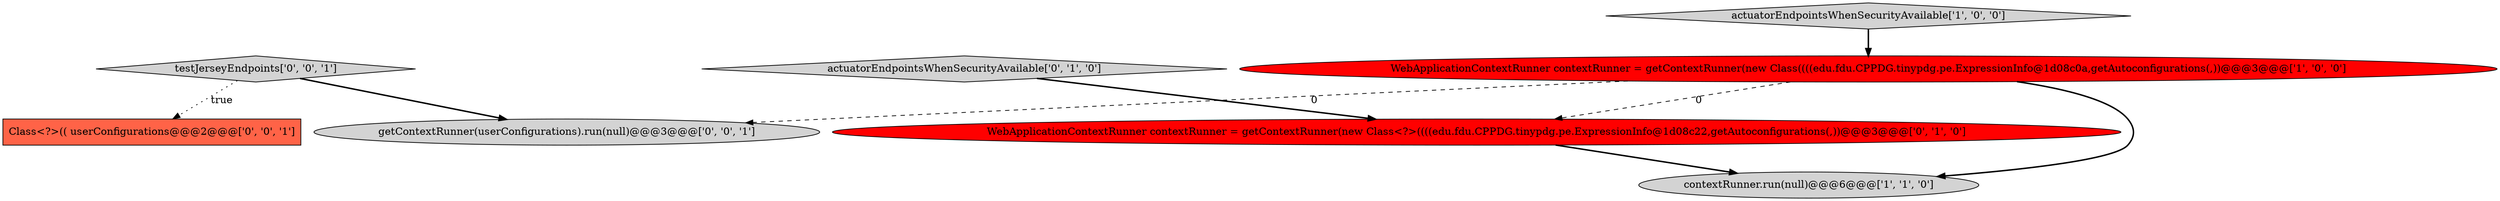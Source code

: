 digraph {
6 [style = filled, label = "getContextRunner(userConfigurations).run(null)@@@3@@@['0', '0', '1']", fillcolor = lightgray, shape = ellipse image = "AAA0AAABBB3BBB"];
1 [style = filled, label = "actuatorEndpointsWhenSecurityAvailable['1', '0', '0']", fillcolor = lightgray, shape = diamond image = "AAA0AAABBB1BBB"];
3 [style = filled, label = "WebApplicationContextRunner contextRunner = getContextRunner(new Class<?>((((edu.fdu.CPPDG.tinypdg.pe.ExpressionInfo@1d08c22,getAutoconfigurations(,))@@@3@@@['0', '1', '0']", fillcolor = red, shape = ellipse image = "AAA1AAABBB2BBB"];
4 [style = filled, label = "actuatorEndpointsWhenSecurityAvailable['0', '1', '0']", fillcolor = lightgray, shape = diamond image = "AAA0AAABBB2BBB"];
5 [style = filled, label = "testJerseyEndpoints['0', '0', '1']", fillcolor = lightgray, shape = diamond image = "AAA0AAABBB3BBB"];
7 [style = filled, label = "Class<?>(( userConfigurations@@@2@@@['0', '0', '1']", fillcolor = tomato, shape = box image = "AAA0AAABBB3BBB"];
2 [style = filled, label = "WebApplicationContextRunner contextRunner = getContextRunner(new Class((((edu.fdu.CPPDG.tinypdg.pe.ExpressionInfo@1d08c0a,getAutoconfigurations(,))@@@3@@@['1', '0', '0']", fillcolor = red, shape = ellipse image = "AAA1AAABBB1BBB"];
0 [style = filled, label = "contextRunner.run(null)@@@6@@@['1', '1', '0']", fillcolor = lightgray, shape = ellipse image = "AAA0AAABBB1BBB"];
4->3 [style = bold, label=""];
1->2 [style = bold, label=""];
2->0 [style = bold, label=""];
5->6 [style = bold, label=""];
2->3 [style = dashed, label="0"];
5->7 [style = dotted, label="true"];
3->0 [style = bold, label=""];
2->6 [style = dashed, label="0"];
}
